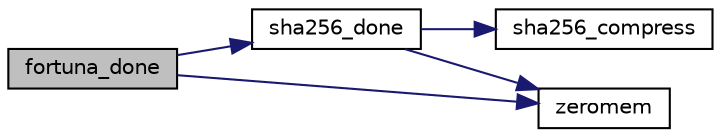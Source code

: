 digraph "fortuna_done"
{
 // LATEX_PDF_SIZE
  edge [fontname="Helvetica",fontsize="10",labelfontname="Helvetica",labelfontsize="10"];
  node [fontname="Helvetica",fontsize="10",shape=record];
  rankdir="LR";
  Node32 [label="fortuna_done",height=0.2,width=0.4,color="black", fillcolor="grey75", style="filled", fontcolor="black",tooltip="Terminate the PRNG."];
  Node32 -> Node33 [color="midnightblue",fontsize="10",style="solid",fontname="Helvetica"];
  Node33 [label="sha256_done",height=0.2,width=0.4,color="black", fillcolor="white", style="filled",URL="$sha256_8c.html#a53db56f3eb9f35c59b134533be31c301",tooltip="Terminate the hash to get the digest."];
  Node33 -> Node34 [color="midnightblue",fontsize="10",style="solid",fontname="Helvetica"];
  Node34 [label="sha256_compress",height=0.2,width=0.4,color="black", fillcolor="white", style="filled",URL="$sha256_8c.html#ac87e8a7c22810735390e70611006bfe5",tooltip=" "];
  Node33 -> Node35 [color="midnightblue",fontsize="10",style="solid",fontname="Helvetica"];
  Node35 [label="zeromem",height=0.2,width=0.4,color="black", fillcolor="white", style="filled",URL="$tomcrypt__misc_8h.html#a63b6e188713790263bfd3612fe8b398f",tooltip="Zero a block of memory."];
  Node32 -> Node35 [color="midnightblue",fontsize="10",style="solid",fontname="Helvetica"];
}

